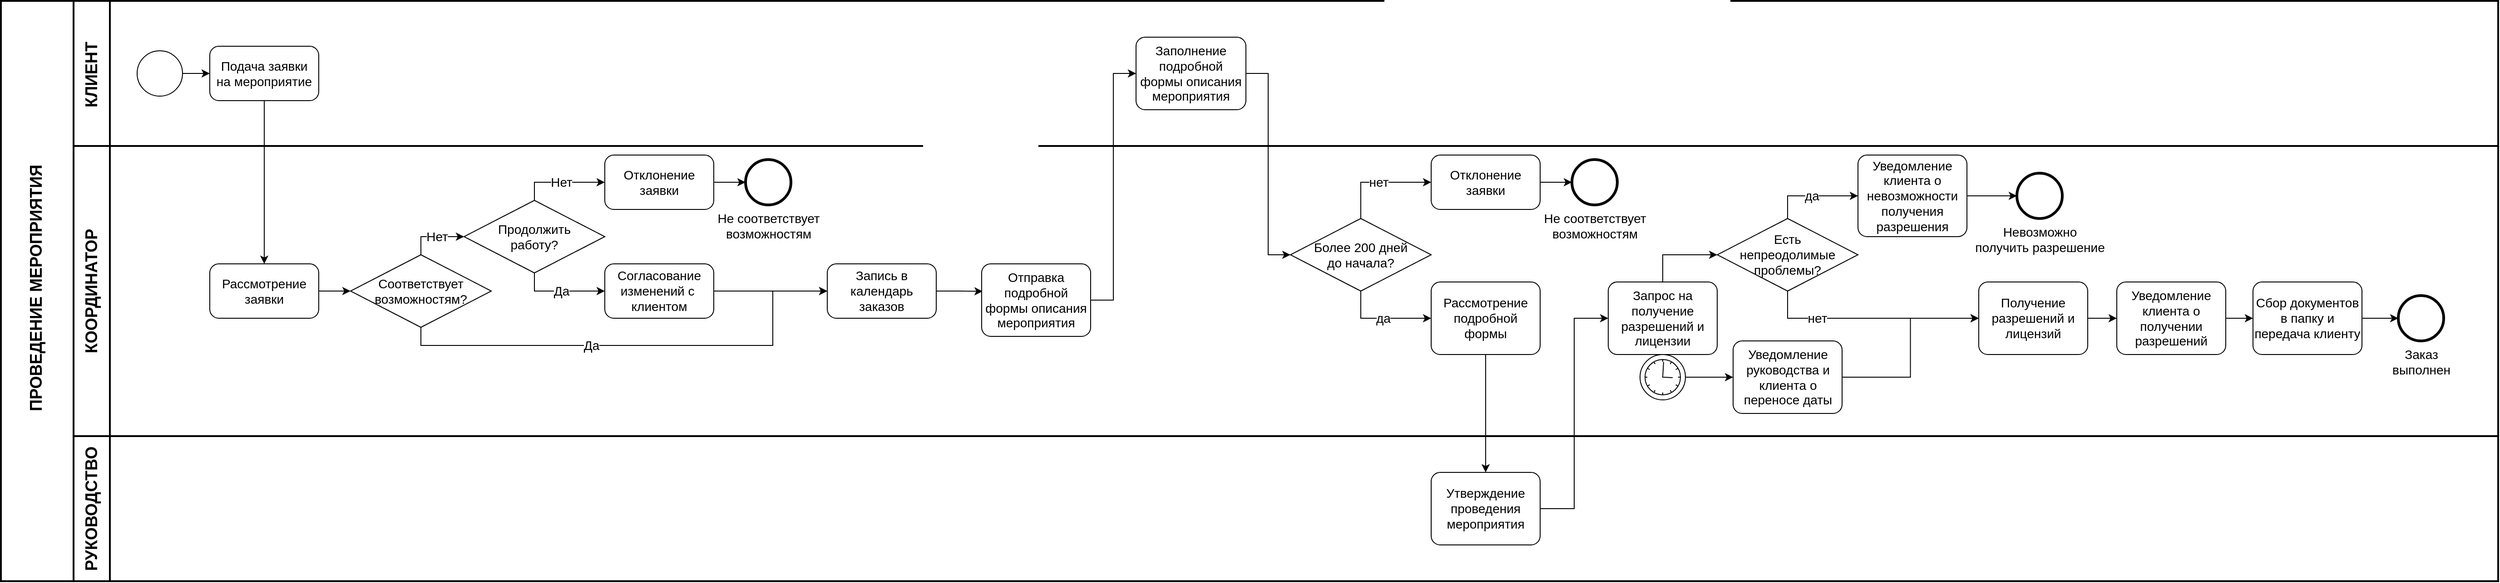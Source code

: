 <mxfile version="17.2.1" type="github">
  <diagram id="MOt8rLdxk9s-U5_Vgcx-" name="Page-1">
    <mxGraphModel dx="2844" dy="1572" grid="1" gridSize="10" guides="1" tooltips="1" connect="1" arrows="1" fold="1" page="1" pageScale="1" pageWidth="1169" pageHeight="827" math="0" shadow="0">
      <root>
        <mxCell id="0" />
        <mxCell id="1" parent="0" />
        <mxCell id="Jbv6bVhLXKslSFEYCbXm-1" value="" style="swimlane;html=1;startSize=80;fontStyle=0;collapsible=0;horizontal=0;swimlaneLine=1;swimlaneFillColor=#ffffff;strokeWidth=2;" vertex="1" parent="1">
          <mxGeometry x="40" y="50" width="2750" height="640" as="geometry" />
        </mxCell>
        <mxCell id="Jbv6bVhLXKslSFEYCbXm-3" value="" style="swimlane;html=1;startSize=40;fontStyle=0;collapsible=0;horizontal=0;swimlaneLine=1;swimlaneFillColor=#ffffff;strokeWidth=2;" vertex="1" parent="Jbv6bVhLXKslSFEYCbXm-1">
          <mxGeometry x="80" width="2670" height="160" as="geometry" />
        </mxCell>
        <mxCell id="Jbv6bVhLXKslSFEYCbXm-4" value="&lt;font style=&quot;font-size: 18px&quot;&gt;&lt;b&gt;КЛИЕНТ&lt;/b&gt;&lt;/font&gt;" style="text;html=1;strokeColor=none;fillColor=none;align=center;verticalAlign=middle;whiteSpace=wrap;rounded=0;rotation=270;strokeWidth=1;" vertex="1" parent="Jbv6bVhLXKslSFEYCbXm-3">
          <mxGeometry x="-53.75" y="66.25" width="147.5" height="30" as="geometry" />
        </mxCell>
        <mxCell id="Jbv6bVhLXKslSFEYCbXm-11" style="edgeStyle=orthogonalEdgeStyle;rounded=0;orthogonalLoop=1;jettySize=auto;html=1;exitX=1;exitY=0.5;exitDx=0;exitDy=0;exitPerimeter=0;entryX=0;entryY=0.5;entryDx=0;entryDy=0;entryPerimeter=0;fontSize=18;" edge="1" parent="Jbv6bVhLXKslSFEYCbXm-3" source="Jbv6bVhLXKslSFEYCbXm-9" target="Jbv6bVhLXKslSFEYCbXm-10">
          <mxGeometry relative="1" as="geometry" />
        </mxCell>
        <mxCell id="Jbv6bVhLXKslSFEYCbXm-9" value="" style="points=[[0.145,0.145,0],[0.5,0,0],[0.855,0.145,0],[1,0.5,0],[0.855,0.855,0],[0.5,1,0],[0.145,0.855,0],[0,0.5,0]];shape=mxgraph.bpmn.event;html=1;verticalLabelPosition=bottom;labelBackgroundColor=#ffffff;verticalAlign=top;align=center;perimeter=ellipsePerimeter;outlineConnect=0;aspect=fixed;outline=standard;symbol=general;fontSize=18;strokeWidth=1;" vertex="1" parent="Jbv6bVhLXKslSFEYCbXm-3">
          <mxGeometry x="70" y="55" width="50" height="50" as="geometry" />
        </mxCell>
        <mxCell id="Jbv6bVhLXKslSFEYCbXm-10" value="Подача заявки&#xa;на мероприятие" style="points=[[0.25,0,0],[0.5,0,0],[0.75,0,0],[1,0.25,0],[1,0.5,0],[1,0.75,0],[0.75,1,0],[0.5,1,0],[0.25,1,0],[0,0.75,0],[0,0.5,0],[0,0.25,0]];shape=mxgraph.bpmn.task;whiteSpace=wrap;rectStyle=rounded;size=10;taskMarker=abstract;fontSize=14;strokeWidth=1;" vertex="1" parent="Jbv6bVhLXKslSFEYCbXm-3">
          <mxGeometry x="150" y="50" width="120" height="60" as="geometry" />
        </mxCell>
        <mxCell id="Jbv6bVhLXKslSFEYCbXm-36" value="Заполнение подробной формы описания мероприятия" style="points=[[0.25,0,0],[0.5,0,0],[0.75,0,0],[1,0.25,0],[1,0.5,0],[1,0.75,0],[0.75,1,0],[0.5,1,0],[0.25,1,0],[0,0.75,0],[0,0.5,0],[0,0.25,0]];shape=mxgraph.bpmn.task;whiteSpace=wrap;rectStyle=rounded;size=10;taskMarker=abstract;fontSize=14;strokeWidth=1;" vertex="1" parent="Jbv6bVhLXKslSFEYCbXm-3">
          <mxGeometry x="1170" y="40" width="121" height="80" as="geometry" />
        </mxCell>
        <mxCell id="Jbv6bVhLXKslSFEYCbXm-5" value="" style="swimlane;html=1;startSize=40;fontStyle=0;collapsible=0;horizontal=0;swimlaneLine=1;swimlaneFillColor=#ffffff;strokeWidth=2;fontSize=18;" vertex="1" parent="Jbv6bVhLXKslSFEYCbXm-1">
          <mxGeometry x="80" y="160" width="2670" height="320" as="geometry" />
        </mxCell>
        <mxCell id="Jbv6bVhLXKslSFEYCbXm-7" value="&lt;b&gt;КООРДИНАТОР&lt;/b&gt;" style="text;html=1;strokeColor=none;fillColor=none;align=center;verticalAlign=middle;whiteSpace=wrap;rounded=0;fontSize=18;rotation=270;" vertex="1" parent="Jbv6bVhLXKslSFEYCbXm-5">
          <mxGeometry x="-135" y="140" width="310" height="40" as="geometry" />
        </mxCell>
        <mxCell id="Jbv6bVhLXKslSFEYCbXm-16" style="edgeStyle=orthogonalEdgeStyle;rounded=0;orthogonalLoop=1;jettySize=auto;html=1;exitX=1;exitY=0.5;exitDx=0;exitDy=0;exitPerimeter=0;entryX=0;entryY=0.5;entryDx=0;entryDy=0;fontSize=14;" edge="1" parent="Jbv6bVhLXKslSFEYCbXm-5" source="Jbv6bVhLXKslSFEYCbXm-12" target="Jbv6bVhLXKslSFEYCbXm-15">
          <mxGeometry relative="1" as="geometry" />
        </mxCell>
        <mxCell id="Jbv6bVhLXKslSFEYCbXm-12" value="Рассмотрение&#xa;заявки" style="points=[[0.25,0,0],[0.5,0,0],[0.75,0,0],[1,0.25,0],[1,0.5,0],[1,0.75,0],[0.75,1,0],[0.5,1,0],[0.25,1,0],[0,0.75,0],[0,0.5,0],[0,0.25,0]];shape=mxgraph.bpmn.task;whiteSpace=wrap;rectStyle=rounded;size=10;taskMarker=abstract;fontSize=14;strokeWidth=1;" vertex="1" parent="Jbv6bVhLXKslSFEYCbXm-5">
          <mxGeometry x="150" y="130" width="120" height="60" as="geometry" />
        </mxCell>
        <mxCell id="Jbv6bVhLXKslSFEYCbXm-20" value="Нет" style="edgeStyle=orthogonalEdgeStyle;rounded=0;orthogonalLoop=1;jettySize=auto;html=1;exitX=0.5;exitY=0;exitDx=0;exitDy=0;entryX=0;entryY=0.5;entryDx=0;entryDy=0;fontSize=14;" edge="1" parent="Jbv6bVhLXKslSFEYCbXm-5" source="Jbv6bVhLXKslSFEYCbXm-15" target="Jbv6bVhLXKslSFEYCbXm-17">
          <mxGeometry x="0.11" relative="1" as="geometry">
            <mxPoint as="offset" />
          </mxGeometry>
        </mxCell>
        <mxCell id="Jbv6bVhLXKslSFEYCbXm-30" value="Да" style="edgeStyle=orthogonalEdgeStyle;rounded=0;orthogonalLoop=1;jettySize=auto;html=1;exitX=0.5;exitY=1;exitDx=0;exitDy=0;entryX=0;entryY=0.5;entryDx=0;entryDy=0;entryPerimeter=0;fontSize=14;" edge="1" parent="Jbv6bVhLXKslSFEYCbXm-5" source="Jbv6bVhLXKslSFEYCbXm-15" target="Jbv6bVhLXKslSFEYCbXm-29">
          <mxGeometry x="-0.213" relative="1" as="geometry">
            <Array as="points">
              <mxPoint x="383" y="220" />
              <mxPoint x="770" y="220" />
              <mxPoint x="770" y="160" />
            </Array>
            <mxPoint as="offset" />
          </mxGeometry>
        </mxCell>
        <mxCell id="Jbv6bVhLXKslSFEYCbXm-15" value="Соответствует&lt;br&gt;возможностям?" style="rhombus;whiteSpace=wrap;html=1;fontSize=14;strokeWidth=1;" vertex="1" parent="Jbv6bVhLXKslSFEYCbXm-5">
          <mxGeometry x="305" y="120" width="155" height="80" as="geometry" />
        </mxCell>
        <mxCell id="Jbv6bVhLXKslSFEYCbXm-23" value="Нет" style="edgeStyle=orthogonalEdgeStyle;rounded=0;orthogonalLoop=1;jettySize=auto;html=1;exitX=0.5;exitY=0;exitDx=0;exitDy=0;entryX=0;entryY=0.5;entryDx=0;entryDy=0;entryPerimeter=0;fontSize=14;" edge="1" parent="Jbv6bVhLXKslSFEYCbXm-5" source="Jbv6bVhLXKslSFEYCbXm-17" target="Jbv6bVhLXKslSFEYCbXm-22">
          <mxGeometry relative="1" as="geometry" />
        </mxCell>
        <mxCell id="Jbv6bVhLXKslSFEYCbXm-28" value="Да" style="edgeStyle=orthogonalEdgeStyle;rounded=0;orthogonalLoop=1;jettySize=auto;html=1;exitX=0.5;exitY=1;exitDx=0;exitDy=0;entryX=0;entryY=0.5;entryDx=0;entryDy=0;entryPerimeter=0;fontSize=14;" edge="1" parent="Jbv6bVhLXKslSFEYCbXm-5" source="Jbv6bVhLXKslSFEYCbXm-17" target="Jbv6bVhLXKslSFEYCbXm-27">
          <mxGeometry relative="1" as="geometry" />
        </mxCell>
        <mxCell id="Jbv6bVhLXKslSFEYCbXm-17" value="Продолжить&lt;br&gt;работу?" style="rhombus;whiteSpace=wrap;html=1;fontSize=14;strokeWidth=1;" vertex="1" parent="Jbv6bVhLXKslSFEYCbXm-5">
          <mxGeometry x="430" y="60" width="155" height="80" as="geometry" />
        </mxCell>
        <mxCell id="Jbv6bVhLXKslSFEYCbXm-26" style="edgeStyle=orthogonalEdgeStyle;rounded=0;orthogonalLoop=1;jettySize=auto;html=1;exitX=1;exitY=0.5;exitDx=0;exitDy=0;exitPerimeter=0;entryX=0;entryY=0.5;entryDx=0;entryDy=0;entryPerimeter=0;fontSize=14;" edge="1" parent="Jbv6bVhLXKslSFEYCbXm-5" source="Jbv6bVhLXKslSFEYCbXm-22" target="Jbv6bVhLXKslSFEYCbXm-25">
          <mxGeometry relative="1" as="geometry" />
        </mxCell>
        <mxCell id="Jbv6bVhLXKslSFEYCbXm-22" value="Отклонение&#xa;заявки" style="points=[[0.25,0,0],[0.5,0,0],[0.75,0,0],[1,0.25,0],[1,0.5,0],[1,0.75,0],[0.75,1,0],[0.5,1,0],[0.25,1,0],[0,0.75,0],[0,0.5,0],[0,0.25,0]];shape=mxgraph.bpmn.task;whiteSpace=wrap;rectStyle=rounded;size=10;taskMarker=abstract;fontSize=14;strokeWidth=1;" vertex="1" parent="Jbv6bVhLXKslSFEYCbXm-5">
          <mxGeometry x="585" y="10" width="120" height="60" as="geometry" />
        </mxCell>
        <mxCell id="Jbv6bVhLXKslSFEYCbXm-25" value="Не соответствует&lt;br&gt;возможностям" style="points=[[0.145,0.145,0],[0.5,0,0],[0.855,0.145,0],[1,0.5,0],[0.855,0.855,0],[0.5,1,0],[0.145,0.855,0],[0,0.5,0]];shape=mxgraph.bpmn.event;html=1;verticalLabelPosition=bottom;labelBackgroundColor=#ffffff;verticalAlign=top;align=center;perimeter=ellipsePerimeter;outlineConnect=0;aspect=fixed;outline=end;symbol=terminate2;fontSize=14;strokeWidth=1;" vertex="1" parent="Jbv6bVhLXKslSFEYCbXm-5">
          <mxGeometry x="740" y="15" width="50" height="50" as="geometry" />
        </mxCell>
        <mxCell id="Jbv6bVhLXKslSFEYCbXm-31" style="edgeStyle=orthogonalEdgeStyle;rounded=0;orthogonalLoop=1;jettySize=auto;html=1;exitX=1;exitY=0.5;exitDx=0;exitDy=0;exitPerimeter=0;entryX=0;entryY=0.5;entryDx=0;entryDy=0;entryPerimeter=0;fontSize=14;" edge="1" parent="Jbv6bVhLXKslSFEYCbXm-5" source="Jbv6bVhLXKslSFEYCbXm-27" target="Jbv6bVhLXKslSFEYCbXm-29">
          <mxGeometry relative="1" as="geometry" />
        </mxCell>
        <mxCell id="Jbv6bVhLXKslSFEYCbXm-27" value="Согласование&#xa;изменений с &#xa;клиентом" style="points=[[0.25,0,0],[0.5,0,0],[0.75,0,0],[1,0.25,0],[1,0.5,0],[1,0.75,0],[0.75,1,0],[0.5,1,0],[0.25,1,0],[0,0.75,0],[0,0.5,0],[0,0.25,0]];shape=mxgraph.bpmn.task;whiteSpace=wrap;rectStyle=rounded;size=10;taskMarker=abstract;fontSize=14;strokeWidth=1;" vertex="1" parent="Jbv6bVhLXKslSFEYCbXm-5">
          <mxGeometry x="585" y="130" width="120" height="60" as="geometry" />
        </mxCell>
        <mxCell id="Jbv6bVhLXKslSFEYCbXm-35" style="edgeStyle=orthogonalEdgeStyle;rounded=0;orthogonalLoop=1;jettySize=auto;html=1;exitX=1;exitY=0.5;exitDx=0;exitDy=0;exitPerimeter=0;entryX=0.009;entryY=0.379;entryDx=0;entryDy=0;entryPerimeter=0;fontSize=14;" edge="1" parent="Jbv6bVhLXKslSFEYCbXm-5" source="Jbv6bVhLXKslSFEYCbXm-29" target="Jbv6bVhLXKslSFEYCbXm-34">
          <mxGeometry relative="1" as="geometry" />
        </mxCell>
        <mxCell id="Jbv6bVhLXKslSFEYCbXm-29" value="Запись в календарь&#xa;заказов" style="points=[[0.25,0,0],[0.5,0,0],[0.75,0,0],[1,0.25,0],[1,0.5,0],[1,0.75,0],[0.75,1,0],[0.5,1,0],[0.25,1,0],[0,0.75,0],[0,0.5,0],[0,0.25,0]];shape=mxgraph.bpmn.task;whiteSpace=wrap;rectStyle=rounded;size=10;taskMarker=abstract;fontSize=14;strokeWidth=1;" vertex="1" parent="Jbv6bVhLXKslSFEYCbXm-5">
          <mxGeometry x="830" y="130" width="120" height="60" as="geometry" />
        </mxCell>
        <mxCell id="Jbv6bVhLXKslSFEYCbXm-34" value="Отправка подробной формы описания мероприятия" style="points=[[0.25,0,0],[0.5,0,0],[0.75,0,0],[1,0.25,0],[1,0.5,0],[1,0.75,0],[0.75,1,0],[0.5,1,0],[0.25,1,0],[0,0.75,0],[0,0.5,0],[0,0.25,0]];shape=mxgraph.bpmn.task;whiteSpace=wrap;rectStyle=rounded;size=10;taskMarker=abstract;fontSize=14;strokeWidth=1;" vertex="1" parent="Jbv6bVhLXKslSFEYCbXm-5">
          <mxGeometry x="1000" y="130" width="120" height="80" as="geometry" />
        </mxCell>
        <mxCell id="Jbv6bVhLXKslSFEYCbXm-42" value="нет" style="edgeStyle=orthogonalEdgeStyle;rounded=0;orthogonalLoop=1;jettySize=auto;html=1;exitX=0.5;exitY=0;exitDx=0;exitDy=0;entryX=0;entryY=0.5;entryDx=0;entryDy=0;entryPerimeter=0;fontSize=14;" edge="1" parent="Jbv6bVhLXKslSFEYCbXm-5" source="Jbv6bVhLXKslSFEYCbXm-38" target="Jbv6bVhLXKslSFEYCbXm-48">
          <mxGeometry relative="1" as="geometry">
            <mxPoint x="1490" y="40.0" as="targetPoint" />
          </mxGeometry>
        </mxCell>
        <mxCell id="Jbv6bVhLXKslSFEYCbXm-43" value="да" style="edgeStyle=orthogonalEdgeStyle;rounded=0;orthogonalLoop=1;jettySize=auto;html=1;exitX=0.5;exitY=1;exitDx=0;exitDy=0;entryX=0;entryY=0.5;entryDx=0;entryDy=0;entryPerimeter=0;fontSize=14;" edge="1" parent="Jbv6bVhLXKslSFEYCbXm-5" source="Jbv6bVhLXKslSFEYCbXm-38" target="Jbv6bVhLXKslSFEYCbXm-41">
          <mxGeometry relative="1" as="geometry" />
        </mxCell>
        <mxCell id="Jbv6bVhLXKslSFEYCbXm-38" value="Более 200 дней&lt;br&gt;до начала?" style="rhombus;whiteSpace=wrap;html=1;fontSize=14;strokeWidth=1;" vertex="1" parent="Jbv6bVhLXKslSFEYCbXm-5">
          <mxGeometry x="1340" y="80" width="155" height="80" as="geometry" />
        </mxCell>
        <mxCell id="Jbv6bVhLXKslSFEYCbXm-41" value="Рассмотрение подробной формы" style="points=[[0.25,0,0],[0.5,0,0],[0.75,0,0],[1,0.25,0],[1,0.5,0],[1,0.75,0],[0.75,1,0],[0.5,1,0],[0.25,1,0],[0,0.75,0],[0,0.5,0],[0,0.25,0]];shape=mxgraph.bpmn.task;whiteSpace=wrap;rectStyle=rounded;size=10;taskMarker=abstract;fontSize=14;strokeWidth=1;" vertex="1" parent="Jbv6bVhLXKslSFEYCbXm-5">
          <mxGeometry x="1495" y="150" width="120" height="80" as="geometry" />
        </mxCell>
        <mxCell id="Jbv6bVhLXKslSFEYCbXm-50" style="edgeStyle=orthogonalEdgeStyle;rounded=0;orthogonalLoop=1;jettySize=auto;html=1;exitX=1;exitY=0.5;exitDx=0;exitDy=0;exitPerimeter=0;entryX=0;entryY=0.5;entryDx=0;entryDy=0;entryPerimeter=0;fontSize=14;" edge="1" parent="Jbv6bVhLXKslSFEYCbXm-5" source="Jbv6bVhLXKslSFEYCbXm-48" target="Jbv6bVhLXKslSFEYCbXm-49">
          <mxGeometry relative="1" as="geometry" />
        </mxCell>
        <mxCell id="Jbv6bVhLXKslSFEYCbXm-48" value="Отклонение&#xa;заявки" style="points=[[0.25,0,0],[0.5,0,0],[0.75,0,0],[1,0.25,0],[1,0.5,0],[1,0.75,0],[0.75,1,0],[0.5,1,0],[0.25,1,0],[0,0.75,0],[0,0.5,0],[0,0.25,0]];shape=mxgraph.bpmn.task;whiteSpace=wrap;rectStyle=rounded;size=10;taskMarker=abstract;fontSize=14;strokeWidth=1;" vertex="1" parent="Jbv6bVhLXKslSFEYCbXm-5">
          <mxGeometry x="1495" y="10" width="120" height="60" as="geometry" />
        </mxCell>
        <mxCell id="Jbv6bVhLXKslSFEYCbXm-49" value="Не соответствует&lt;br&gt;возможностям" style="points=[[0.145,0.145,0],[0.5,0,0],[0.855,0.145,0],[1,0.5,0],[0.855,0.855,0],[0.5,1,0],[0.145,0.855,0],[0,0.5,0]];shape=mxgraph.bpmn.event;html=1;verticalLabelPosition=bottom;labelBackgroundColor=#ffffff;verticalAlign=top;align=center;perimeter=ellipsePerimeter;outlineConnect=0;aspect=fixed;outline=end;symbol=terminate2;fontSize=14;strokeWidth=1;" vertex="1" parent="Jbv6bVhLXKslSFEYCbXm-5">
          <mxGeometry x="1650" y="15" width="50" height="50" as="geometry" />
        </mxCell>
        <mxCell id="Jbv6bVhLXKslSFEYCbXm-56" style="edgeStyle=orthogonalEdgeStyle;rounded=0;orthogonalLoop=1;jettySize=auto;html=1;exitX=0.5;exitY=0;exitDx=0;exitDy=0;exitPerimeter=0;entryX=0;entryY=0.5;entryDx=0;entryDy=0;fontSize=14;" edge="1" parent="Jbv6bVhLXKslSFEYCbXm-5" source="Jbv6bVhLXKslSFEYCbXm-53" target="Jbv6bVhLXKslSFEYCbXm-55">
          <mxGeometry relative="1" as="geometry" />
        </mxCell>
        <mxCell id="Jbv6bVhLXKslSFEYCbXm-53" value="Запрос на получение разрешений и лицензии" style="points=[[0.25,0,0],[0.5,0,0],[0.75,0,0],[1,0.25,0],[1,0.5,0],[1,0.75,0],[0.75,1,0],[0.5,1,0],[0.25,1,0],[0,0.75,0],[0,0.5,0],[0,0.25,0]];shape=mxgraph.bpmn.task;whiteSpace=wrap;rectStyle=rounded;size=10;taskMarker=abstract;fontSize=14;strokeWidth=1;" vertex="1" parent="Jbv6bVhLXKslSFEYCbXm-5">
          <mxGeometry x="1690" y="150" width="120" height="80" as="geometry" />
        </mxCell>
        <mxCell id="Jbv6bVhLXKslSFEYCbXm-60" value="да" style="edgeStyle=orthogonalEdgeStyle;rounded=0;orthogonalLoop=1;jettySize=auto;html=1;exitX=0.5;exitY=0;exitDx=0;exitDy=0;entryX=0;entryY=0.5;entryDx=0;entryDy=0;entryPerimeter=0;fontSize=14;" edge="1" parent="Jbv6bVhLXKslSFEYCbXm-5" source="Jbv6bVhLXKslSFEYCbXm-55" target="Jbv6bVhLXKslSFEYCbXm-58">
          <mxGeometry relative="1" as="geometry" />
        </mxCell>
        <mxCell id="Jbv6bVhLXKslSFEYCbXm-73" value="нет" style="edgeStyle=orthogonalEdgeStyle;rounded=0;orthogonalLoop=1;jettySize=auto;html=1;exitX=0.5;exitY=1;exitDx=0;exitDy=0;entryX=0;entryY=0.5;entryDx=0;entryDy=0;entryPerimeter=0;fontSize=14;" edge="1" parent="Jbv6bVhLXKslSFEYCbXm-5" source="Jbv6bVhLXKslSFEYCbXm-55" target="Jbv6bVhLXKslSFEYCbXm-67">
          <mxGeometry x="-0.481" relative="1" as="geometry">
            <mxPoint as="offset" />
          </mxGeometry>
        </mxCell>
        <mxCell id="Jbv6bVhLXKslSFEYCbXm-55" value="Есть&lt;br&gt;непреодолимые&lt;br&gt;проблемы?" style="rhombus;whiteSpace=wrap;html=1;fontSize=14;strokeWidth=1;" vertex="1" parent="Jbv6bVhLXKslSFEYCbXm-5">
          <mxGeometry x="1810" y="80" width="155" height="80" as="geometry" />
        </mxCell>
        <mxCell id="Jbv6bVhLXKslSFEYCbXm-74" style="edgeStyle=orthogonalEdgeStyle;rounded=0;orthogonalLoop=1;jettySize=auto;html=1;exitX=1;exitY=0.5;exitDx=0;exitDy=0;exitPerimeter=0;entryX=0;entryY=0.5;entryDx=0;entryDy=0;entryPerimeter=0;fontSize=14;" edge="1" parent="Jbv6bVhLXKslSFEYCbXm-5" source="Jbv6bVhLXKslSFEYCbXm-57" target="Jbv6bVhLXKslSFEYCbXm-67">
          <mxGeometry relative="1" as="geometry" />
        </mxCell>
        <mxCell id="Jbv6bVhLXKslSFEYCbXm-57" value="Уведомление руководства и клиента о переносе даты" style="points=[[0.25,0,0],[0.5,0,0],[0.75,0,0],[1,0.25,0],[1,0.5,0],[1,0.75,0],[0.75,1,0],[0.5,1,0],[0.25,1,0],[0,0.75,0],[0,0.5,0],[0,0.25,0]];shape=mxgraph.bpmn.task;whiteSpace=wrap;rectStyle=rounded;size=10;taskMarker=abstract;fontSize=14;strokeWidth=1;" vertex="1" parent="Jbv6bVhLXKslSFEYCbXm-5">
          <mxGeometry x="1827.5" y="215" width="120" height="80" as="geometry" />
        </mxCell>
        <mxCell id="Jbv6bVhLXKslSFEYCbXm-63" style="edgeStyle=orthogonalEdgeStyle;rounded=0;orthogonalLoop=1;jettySize=auto;html=1;exitX=1;exitY=0.5;exitDx=0;exitDy=0;exitPerimeter=0;fontSize=14;" edge="1" parent="Jbv6bVhLXKslSFEYCbXm-5" source="Jbv6bVhLXKslSFEYCbXm-58" target="Jbv6bVhLXKslSFEYCbXm-61">
          <mxGeometry relative="1" as="geometry" />
        </mxCell>
        <mxCell id="Jbv6bVhLXKslSFEYCbXm-58" value="Уведомление клиента о невозможности получения разрешения" style="points=[[0.25,0,0],[0.5,0,0],[0.75,0,0],[1,0.25,0],[1,0.5,0],[1,0.75,0],[0.75,1,0],[0.5,1,0],[0.25,1,0],[0,0.75,0],[0,0.5,0],[0,0.25,0]];shape=mxgraph.bpmn.task;whiteSpace=wrap;rectStyle=rounded;size=10;taskMarker=abstract;fontSize=14;strokeWidth=1;" vertex="1" parent="Jbv6bVhLXKslSFEYCbXm-5">
          <mxGeometry x="1965" y="10" width="120" height="90" as="geometry" />
        </mxCell>
        <mxCell id="Jbv6bVhLXKslSFEYCbXm-61" value="Невозможно&lt;br&gt;получить разрешение" style="points=[[0.145,0.145,0],[0.5,0,0],[0.855,0.145,0],[1,0.5,0],[0.855,0.855,0],[0.5,1,0],[0.145,0.855,0],[0,0.5,0]];shape=mxgraph.bpmn.event;html=1;verticalLabelPosition=bottom;labelBackgroundColor=#ffffff;verticalAlign=top;align=center;perimeter=ellipsePerimeter;outlineConnect=0;aspect=fixed;outline=end;symbol=terminate2;fontSize=14;strokeWidth=1;" vertex="1" parent="Jbv6bVhLXKslSFEYCbXm-5">
          <mxGeometry x="2140" y="30" width="50" height="50" as="geometry" />
        </mxCell>
        <mxCell id="Jbv6bVhLXKslSFEYCbXm-77" style="edgeStyle=orthogonalEdgeStyle;rounded=0;orthogonalLoop=1;jettySize=auto;html=1;exitX=1;exitY=0.5;exitDx=0;exitDy=0;exitPerimeter=0;entryX=0;entryY=0.5;entryDx=0;entryDy=0;entryPerimeter=0;fontSize=14;" edge="1" parent="Jbv6bVhLXKslSFEYCbXm-5" source="Jbv6bVhLXKslSFEYCbXm-65" target="Jbv6bVhLXKslSFEYCbXm-68">
          <mxGeometry relative="1" as="geometry" />
        </mxCell>
        <mxCell id="Jbv6bVhLXKslSFEYCbXm-65" value="Сбор документов в папку и передача клиенту" style="points=[[0.25,0,0],[0.5,0,0],[0.75,0,0],[1,0.25,0],[1,0.5,0],[1,0.75,0],[0.75,1,0],[0.5,1,0],[0.25,1,0],[0,0.75,0],[0,0.5,0],[0,0.25,0]];shape=mxgraph.bpmn.task;whiteSpace=wrap;rectStyle=rounded;size=10;taskMarker=abstract;fontSize=14;strokeWidth=1;" vertex="1" parent="Jbv6bVhLXKslSFEYCbXm-5">
          <mxGeometry x="2400" y="150" width="120" height="80" as="geometry" />
        </mxCell>
        <mxCell id="Jbv6bVhLXKslSFEYCbXm-76" style="edgeStyle=orthogonalEdgeStyle;rounded=0;orthogonalLoop=1;jettySize=auto;html=1;exitX=1;exitY=0.5;exitDx=0;exitDy=0;exitPerimeter=0;entryX=0;entryY=0.5;entryDx=0;entryDy=0;entryPerimeter=0;fontSize=14;" edge="1" parent="Jbv6bVhLXKslSFEYCbXm-5" source="Jbv6bVhLXKslSFEYCbXm-66" target="Jbv6bVhLXKslSFEYCbXm-65">
          <mxGeometry relative="1" as="geometry" />
        </mxCell>
        <mxCell id="Jbv6bVhLXKslSFEYCbXm-66" value="Уведомление клиента о получении разрешений" style="points=[[0.25,0,0],[0.5,0,0],[0.75,0,0],[1,0.25,0],[1,0.5,0],[1,0.75,0],[0.75,1,0],[0.5,1,0],[0.25,1,0],[0,0.75,0],[0,0.5,0],[0,0.25,0]];shape=mxgraph.bpmn.task;whiteSpace=wrap;rectStyle=rounded;size=10;taskMarker=abstract;fontSize=14;strokeWidth=1;" vertex="1" parent="Jbv6bVhLXKslSFEYCbXm-5">
          <mxGeometry x="2250" y="150" width="120" height="80" as="geometry" />
        </mxCell>
        <mxCell id="Jbv6bVhLXKslSFEYCbXm-75" style="edgeStyle=orthogonalEdgeStyle;rounded=0;orthogonalLoop=1;jettySize=auto;html=1;exitX=1;exitY=0.5;exitDx=0;exitDy=0;exitPerimeter=0;entryX=0;entryY=0.5;entryDx=0;entryDy=0;entryPerimeter=0;fontSize=14;" edge="1" parent="Jbv6bVhLXKslSFEYCbXm-5" source="Jbv6bVhLXKslSFEYCbXm-67" target="Jbv6bVhLXKslSFEYCbXm-66">
          <mxGeometry relative="1" as="geometry" />
        </mxCell>
        <mxCell id="Jbv6bVhLXKslSFEYCbXm-67" value="Получение разрешений и лицензий" style="points=[[0.25,0,0],[0.5,0,0],[0.75,0,0],[1,0.25,0],[1,0.5,0],[1,0.75,0],[0.75,1,0],[0.5,1,0],[0.25,1,0],[0,0.75,0],[0,0.5,0],[0,0.25,0]];shape=mxgraph.bpmn.task;whiteSpace=wrap;rectStyle=rounded;size=10;taskMarker=abstract;fontSize=14;strokeWidth=1;" vertex="1" parent="Jbv6bVhLXKslSFEYCbXm-5">
          <mxGeometry x="2098" y="150" width="120" height="80" as="geometry" />
        </mxCell>
        <mxCell id="Jbv6bVhLXKslSFEYCbXm-68" value="Заказ&lt;br&gt;выполнен" style="points=[[0.145,0.145,0],[0.5,0,0],[0.855,0.145,0],[1,0.5,0],[0.855,0.855,0],[0.5,1,0],[0.145,0.855,0],[0,0.5,0]];shape=mxgraph.bpmn.event;html=1;verticalLabelPosition=bottom;labelBackgroundColor=#ffffff;verticalAlign=top;align=center;perimeter=ellipsePerimeter;outlineConnect=0;aspect=fixed;outline=end;symbol=terminate2;fontSize=14;strokeWidth=1;" vertex="1" parent="Jbv6bVhLXKslSFEYCbXm-5">
          <mxGeometry x="2560" y="165" width="50" height="50" as="geometry" />
        </mxCell>
        <mxCell id="Jbv6bVhLXKslSFEYCbXm-72" style="edgeStyle=orthogonalEdgeStyle;rounded=0;orthogonalLoop=1;jettySize=auto;html=1;exitX=1;exitY=0.5;exitDx=0;exitDy=0;exitPerimeter=0;entryX=0;entryY=0.5;entryDx=0;entryDy=0;entryPerimeter=0;fontSize=14;" edge="1" parent="Jbv6bVhLXKslSFEYCbXm-5" source="Jbv6bVhLXKslSFEYCbXm-69" target="Jbv6bVhLXKslSFEYCbXm-57">
          <mxGeometry relative="1" as="geometry" />
        </mxCell>
        <mxCell id="Jbv6bVhLXKslSFEYCbXm-69" value="" style="points=[[0.145,0.145,0],[0.5,0,0],[0.855,0.145,0],[1,0.5,0],[0.855,0.855,0],[0.5,1,0],[0.145,0.855,0],[0,0.5,0]];shape=mxgraph.bpmn.event;html=1;verticalLabelPosition=bottom;labelBackgroundColor=#ffffff;verticalAlign=top;align=center;perimeter=ellipsePerimeter;outlineConnect=0;aspect=fixed;outline=standard;symbol=timer;fontSize=14;strokeWidth=1;" vertex="1" parent="Jbv6bVhLXKslSFEYCbXm-5">
          <mxGeometry x="1725" y="230" width="50" height="50" as="geometry" />
        </mxCell>
        <mxCell id="Jbv6bVhLXKslSFEYCbXm-6" value="" style="swimlane;html=1;startSize=40;fontStyle=0;collapsible=0;horizontal=0;swimlaneLine=1;swimlaneFillColor=#ffffff;strokeWidth=2;fontSize=18;" vertex="1" parent="Jbv6bVhLXKslSFEYCbXm-1">
          <mxGeometry x="80" y="480" width="2670" height="160" as="geometry" />
        </mxCell>
        <mxCell id="Jbv6bVhLXKslSFEYCbXm-8" value="&lt;b&gt;РУКОВОДСТВО&lt;/b&gt;" style="text;html=1;strokeColor=none;fillColor=none;align=center;verticalAlign=middle;whiteSpace=wrap;rounded=0;fontSize=18;rotation=270;" vertex="1" parent="Jbv6bVhLXKslSFEYCbXm-6">
          <mxGeometry x="-60" y="65" width="160" height="30" as="geometry" />
        </mxCell>
        <mxCell id="Jbv6bVhLXKslSFEYCbXm-51" value="Утверждение проведения мероприятия" style="points=[[0.25,0,0],[0.5,0,0],[0.75,0,0],[1,0.25,0],[1,0.5,0],[1,0.75,0],[0.75,1,0],[0.5,1,0],[0.25,1,0],[0,0.75,0],[0,0.5,0],[0,0.25,0]];shape=mxgraph.bpmn.task;whiteSpace=wrap;rectStyle=rounded;size=10;taskMarker=abstract;fontSize=14;strokeWidth=1;" vertex="1" parent="Jbv6bVhLXKslSFEYCbXm-6">
          <mxGeometry x="1495" y="40" width="120" height="80" as="geometry" />
        </mxCell>
        <mxCell id="Jbv6bVhLXKslSFEYCbXm-13" style="edgeStyle=orthogonalEdgeStyle;rounded=0;orthogonalLoop=1;jettySize=auto;html=1;exitX=0.5;exitY=1;exitDx=0;exitDy=0;exitPerimeter=0;entryX=0.5;entryY=0;entryDx=0;entryDy=0;entryPerimeter=0;fontSize=14;" edge="1" parent="Jbv6bVhLXKslSFEYCbXm-1" source="Jbv6bVhLXKslSFEYCbXm-10" target="Jbv6bVhLXKslSFEYCbXm-12">
          <mxGeometry relative="1" as="geometry" />
        </mxCell>
        <mxCell id="Jbv6bVhLXKslSFEYCbXm-37" style="edgeStyle=orthogonalEdgeStyle;rounded=0;orthogonalLoop=1;jettySize=auto;html=1;exitX=1;exitY=0.5;exitDx=0;exitDy=0;exitPerimeter=0;entryX=0;entryY=0.5;entryDx=0;entryDy=0;entryPerimeter=0;fontSize=14;" edge="1" parent="Jbv6bVhLXKslSFEYCbXm-1" source="Jbv6bVhLXKslSFEYCbXm-34" target="Jbv6bVhLXKslSFEYCbXm-36">
          <mxGeometry relative="1" as="geometry" />
        </mxCell>
        <mxCell id="Jbv6bVhLXKslSFEYCbXm-39" style="edgeStyle=orthogonalEdgeStyle;rounded=0;orthogonalLoop=1;jettySize=auto;html=1;exitX=1;exitY=0.5;exitDx=0;exitDy=0;exitPerimeter=0;entryX=0;entryY=0.5;entryDx=0;entryDy=0;fontSize=14;" edge="1" parent="Jbv6bVhLXKslSFEYCbXm-1" source="Jbv6bVhLXKslSFEYCbXm-36" target="Jbv6bVhLXKslSFEYCbXm-38">
          <mxGeometry relative="1" as="geometry" />
        </mxCell>
        <mxCell id="Jbv6bVhLXKslSFEYCbXm-52" style="edgeStyle=orthogonalEdgeStyle;rounded=0;orthogonalLoop=1;jettySize=auto;html=1;exitX=0.5;exitY=1;exitDx=0;exitDy=0;exitPerimeter=0;entryX=0.5;entryY=0;entryDx=0;entryDy=0;entryPerimeter=0;fontSize=14;" edge="1" parent="Jbv6bVhLXKslSFEYCbXm-1" source="Jbv6bVhLXKslSFEYCbXm-41" target="Jbv6bVhLXKslSFEYCbXm-51">
          <mxGeometry relative="1" as="geometry" />
        </mxCell>
        <mxCell id="Jbv6bVhLXKslSFEYCbXm-54" style="edgeStyle=orthogonalEdgeStyle;rounded=0;orthogonalLoop=1;jettySize=auto;html=1;exitX=1;exitY=0.5;exitDx=0;exitDy=0;exitPerimeter=0;entryX=0;entryY=0.5;entryDx=0;entryDy=0;entryPerimeter=0;fontSize=14;" edge="1" parent="Jbv6bVhLXKslSFEYCbXm-1" source="Jbv6bVhLXKslSFEYCbXm-51" target="Jbv6bVhLXKslSFEYCbXm-53">
          <mxGeometry relative="1" as="geometry" />
        </mxCell>
        <mxCell id="Jbv6bVhLXKslSFEYCbXm-80" value="&lt;font style=&quot;font-size: 18px&quot;&gt;&lt;b&gt;ПРОВЕДЕНИЕ МЕРОПРИЯТИЯ&lt;/b&gt;&lt;/font&gt;" style="text;html=1;strokeColor=none;fillColor=none;align=center;verticalAlign=middle;whiteSpace=wrap;rounded=0;fontSize=14;rotation=270;" vertex="1" parent="Jbv6bVhLXKslSFEYCbXm-1">
          <mxGeometry x="-274" y="284" width="625.5" height="65.5" as="geometry" />
        </mxCell>
      </root>
    </mxGraphModel>
  </diagram>
</mxfile>
